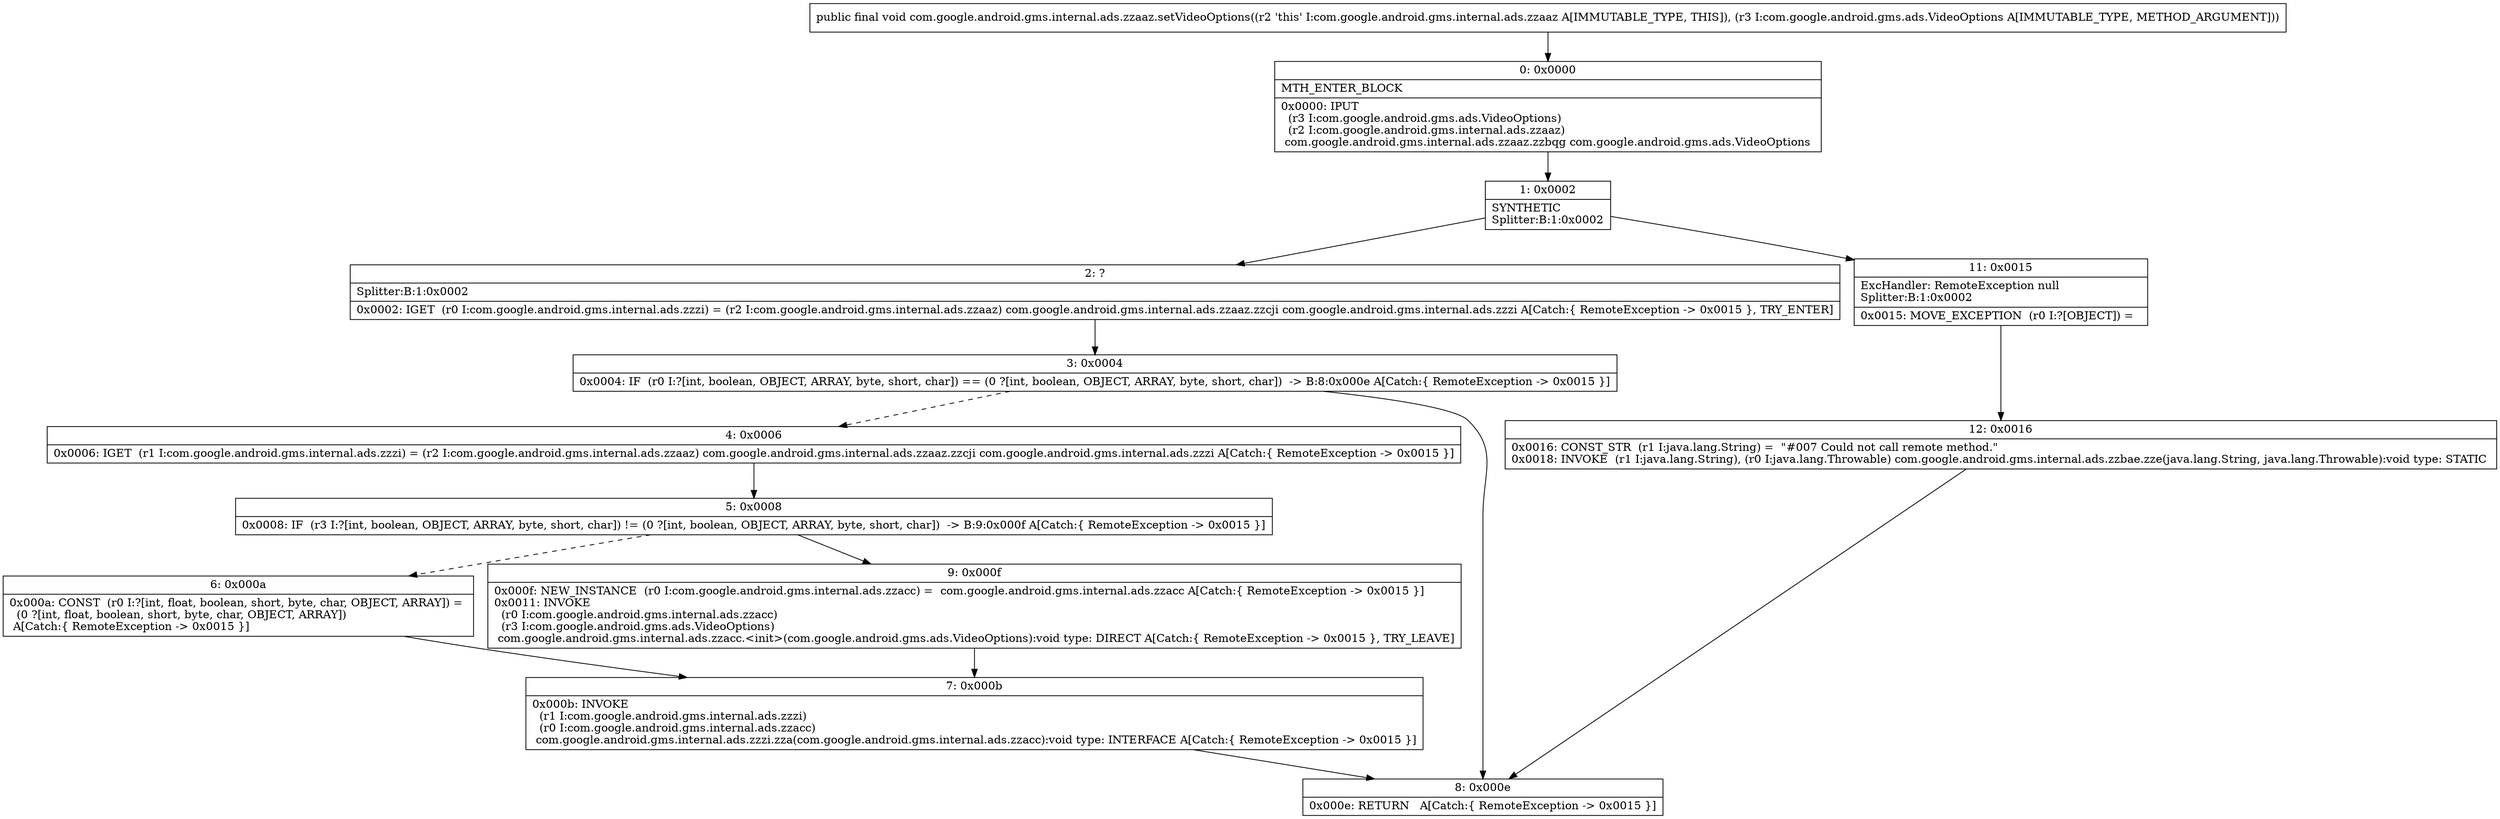digraph "CFG forcom.google.android.gms.internal.ads.zzaaz.setVideoOptions(Lcom\/google\/android\/gms\/ads\/VideoOptions;)V" {
Node_0 [shape=record,label="{0\:\ 0x0000|MTH_ENTER_BLOCK\l|0x0000: IPUT  \l  (r3 I:com.google.android.gms.ads.VideoOptions)\l  (r2 I:com.google.android.gms.internal.ads.zzaaz)\l com.google.android.gms.internal.ads.zzaaz.zzbqg com.google.android.gms.ads.VideoOptions \l}"];
Node_1 [shape=record,label="{1\:\ 0x0002|SYNTHETIC\lSplitter:B:1:0x0002\l}"];
Node_2 [shape=record,label="{2\:\ ?|Splitter:B:1:0x0002\l|0x0002: IGET  (r0 I:com.google.android.gms.internal.ads.zzzi) = (r2 I:com.google.android.gms.internal.ads.zzaaz) com.google.android.gms.internal.ads.zzaaz.zzcji com.google.android.gms.internal.ads.zzzi A[Catch:\{ RemoteException \-\> 0x0015 \}, TRY_ENTER]\l}"];
Node_3 [shape=record,label="{3\:\ 0x0004|0x0004: IF  (r0 I:?[int, boolean, OBJECT, ARRAY, byte, short, char]) == (0 ?[int, boolean, OBJECT, ARRAY, byte, short, char])  \-\> B:8:0x000e A[Catch:\{ RemoteException \-\> 0x0015 \}]\l}"];
Node_4 [shape=record,label="{4\:\ 0x0006|0x0006: IGET  (r1 I:com.google.android.gms.internal.ads.zzzi) = (r2 I:com.google.android.gms.internal.ads.zzaaz) com.google.android.gms.internal.ads.zzaaz.zzcji com.google.android.gms.internal.ads.zzzi A[Catch:\{ RemoteException \-\> 0x0015 \}]\l}"];
Node_5 [shape=record,label="{5\:\ 0x0008|0x0008: IF  (r3 I:?[int, boolean, OBJECT, ARRAY, byte, short, char]) != (0 ?[int, boolean, OBJECT, ARRAY, byte, short, char])  \-\> B:9:0x000f A[Catch:\{ RemoteException \-\> 0x0015 \}]\l}"];
Node_6 [shape=record,label="{6\:\ 0x000a|0x000a: CONST  (r0 I:?[int, float, boolean, short, byte, char, OBJECT, ARRAY]) = \l  (0 ?[int, float, boolean, short, byte, char, OBJECT, ARRAY])\l A[Catch:\{ RemoteException \-\> 0x0015 \}]\l}"];
Node_7 [shape=record,label="{7\:\ 0x000b|0x000b: INVOKE  \l  (r1 I:com.google.android.gms.internal.ads.zzzi)\l  (r0 I:com.google.android.gms.internal.ads.zzacc)\l com.google.android.gms.internal.ads.zzzi.zza(com.google.android.gms.internal.ads.zzacc):void type: INTERFACE A[Catch:\{ RemoteException \-\> 0x0015 \}]\l}"];
Node_8 [shape=record,label="{8\:\ 0x000e|0x000e: RETURN   A[Catch:\{ RemoteException \-\> 0x0015 \}]\l}"];
Node_9 [shape=record,label="{9\:\ 0x000f|0x000f: NEW_INSTANCE  (r0 I:com.google.android.gms.internal.ads.zzacc) =  com.google.android.gms.internal.ads.zzacc A[Catch:\{ RemoteException \-\> 0x0015 \}]\l0x0011: INVOKE  \l  (r0 I:com.google.android.gms.internal.ads.zzacc)\l  (r3 I:com.google.android.gms.ads.VideoOptions)\l com.google.android.gms.internal.ads.zzacc.\<init\>(com.google.android.gms.ads.VideoOptions):void type: DIRECT A[Catch:\{ RemoteException \-\> 0x0015 \}, TRY_LEAVE]\l}"];
Node_11 [shape=record,label="{11\:\ 0x0015|ExcHandler: RemoteException null\lSplitter:B:1:0x0002\l|0x0015: MOVE_EXCEPTION  (r0 I:?[OBJECT]) =  \l}"];
Node_12 [shape=record,label="{12\:\ 0x0016|0x0016: CONST_STR  (r1 I:java.lang.String) =  \"#007 Could not call remote method.\" \l0x0018: INVOKE  (r1 I:java.lang.String), (r0 I:java.lang.Throwable) com.google.android.gms.internal.ads.zzbae.zze(java.lang.String, java.lang.Throwable):void type: STATIC \l}"];
MethodNode[shape=record,label="{public final void com.google.android.gms.internal.ads.zzaaz.setVideoOptions((r2 'this' I:com.google.android.gms.internal.ads.zzaaz A[IMMUTABLE_TYPE, THIS]), (r3 I:com.google.android.gms.ads.VideoOptions A[IMMUTABLE_TYPE, METHOD_ARGUMENT])) }"];
MethodNode -> Node_0;
Node_0 -> Node_1;
Node_1 -> Node_2;
Node_1 -> Node_11;
Node_2 -> Node_3;
Node_3 -> Node_4[style=dashed];
Node_3 -> Node_8;
Node_4 -> Node_5;
Node_5 -> Node_6[style=dashed];
Node_5 -> Node_9;
Node_6 -> Node_7;
Node_7 -> Node_8;
Node_9 -> Node_7;
Node_11 -> Node_12;
Node_12 -> Node_8;
}

